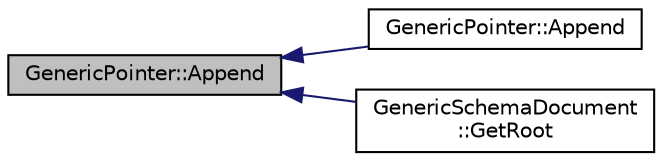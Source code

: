 digraph "GenericPointer::Append"
{
  edge [fontname="Helvetica",fontsize="10",labelfontname="Helvetica",labelfontsize="10"];
  node [fontname="Helvetica",fontsize="10",shape=record];
  rankdir="LR";
  Node8 [label="GenericPointer::Append",height=0.2,width=0.4,color="black", fillcolor="grey75", style="filled", fontcolor="black"];
  Node8 -> Node9 [dir="back",color="midnightblue",fontsize="10",style="solid",fontname="Helvetica"];
  Node9 [label="GenericPointer::Append",height=0.2,width=0.4,color="black", fillcolor="white", style="filled",URL="$class_generic_pointer.html#a9f8a1711f5b8e0d951c25c6c65326f77",tooltip="Append a name token with length, and return a new Pointer. "];
  Node8 -> Node10 [dir="back",color="midnightblue",fontsize="10",style="solid",fontname="Helvetica"];
  Node10 [label="GenericSchemaDocument\l::GetRoot",height=0.2,width=0.4,color="black", fillcolor="white", style="filled",URL="$class_generic_schema_document.html#a3b86ad6eab393014cc5b3c52da5c4bc2",tooltip="Get the root schema. "];
}
